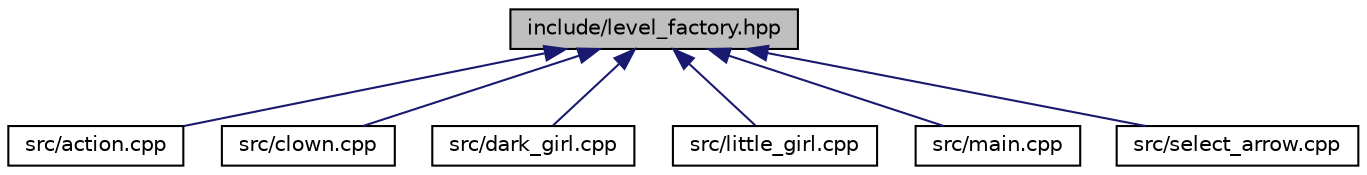 digraph "include/level_factory.hpp"
{
  edge [fontname="Helvetica",fontsize="10",labelfontname="Helvetica",labelfontsize="10"];
  node [fontname="Helvetica",fontsize="10",shape=record];
  Node1 [label="include/level_factory.hpp",height=0.2,width=0.4,color="black", fillcolor="grey75", style="filled", fontcolor="black"];
  Node1 -> Node2 [dir="back",color="midnightblue",fontsize="10",style="solid",fontname="Helvetica"];
  Node2 [label="src/action.cpp",height=0.2,width=0.4,color="black", fillcolor="white", style="filled",URL="$action_8cpp.html",tooltip="Purpose: contains a method to ensure game executing. "];
  Node1 -> Node3 [dir="back",color="midnightblue",fontsize="10",style="solid",fontname="Helvetica"];
  Node3 [label="src/clown.cpp",height=0.2,width=0.4,color="black", fillcolor="white", style="filled",URL="$clown_8cpp.html"];
  Node1 -> Node4 [dir="back",color="midnightblue",fontsize="10",style="solid",fontname="Helvetica"];
  Node4 [label="src/dark_girl.cpp",height=0.2,width=0.4,color="black", fillcolor="white", style="filled",URL="$dark__girl_8cpp.html",tooltip="Purpose: Contains dark girl methods and attributes. "];
  Node1 -> Node5 [dir="back",color="midnightblue",fontsize="10",style="solid",fontname="Helvetica"];
  Node5 [label="src/little_girl.cpp",height=0.2,width=0.4,color="black", fillcolor="white", style="filled",URL="$little__girl_8cpp.html",tooltip="Purpose: Contains methods to little_girl class&#39; management. "];
  Node1 -> Node6 [dir="back",color="midnightblue",fontsize="10",style="solid",fontname="Helvetica"];
  Node6 [label="src/main.cpp",height=0.2,width=0.4,color="black", fillcolor="white", style="filled",URL="$main_8cpp.html",tooltip="Purpose: Contains the main function. "];
  Node1 -> Node7 [dir="back",color="midnightblue",fontsize="10",style="solid",fontname="Helvetica"];
  Node7 [label="src/select_arrow.cpp",height=0.2,width=0.4,color="black", fillcolor="white", style="filled",URL="$select__arrow_8cpp.html",tooltip="Purpose: Contains the methods for SelectArrow class. "];
}
